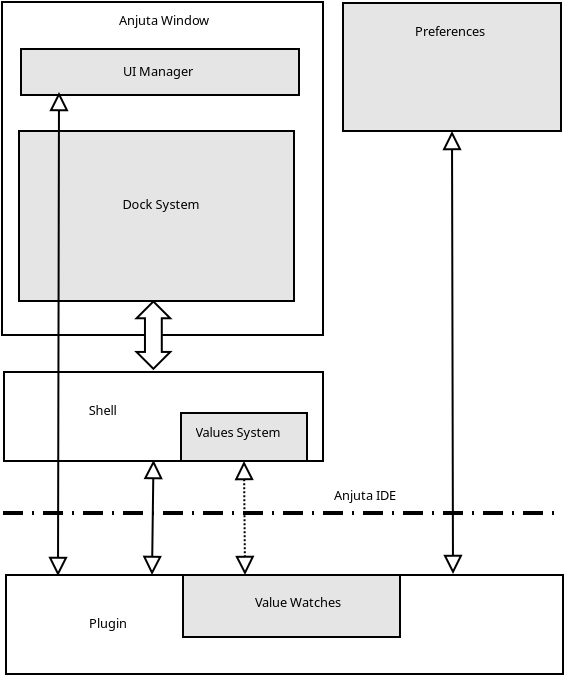 <?xml version="1.0" encoding="UTF-8"?>
<dia:diagram xmlns:dia="http://www.lysator.liu.se/~alla/dia/"><dia:layer name="Background" visible="true"><dia:object type="Standard - Box" version="0" id="O0"><dia:attribute name="obj_pos"><dia:point val="2,16.95"/></dia:attribute><dia:attribute name="obj_bb"><dia:rectangle val="1.95,16.9;18,21.45"/></dia:attribute><dia:attribute name="elem_corner"><dia:point val="2,16.95"/></dia:attribute><dia:attribute name="elem_width"><dia:real val="15.95"/></dia:attribute><dia:attribute name="elem_height"><dia:real val="4.45"/></dia:attribute><dia:attribute name="show_background"><dia:boolean val="true"/></dia:attribute></dia:object><dia:object type="Standard - Box" version="0" id="O1"><dia:attribute name="obj_pos"><dia:point val="10.85,19"/></dia:attribute><dia:attribute name="obj_bb"><dia:rectangle val="10.8,18.95;17.2,21.45"/></dia:attribute><dia:attribute name="elem_corner"><dia:point val="10.85,19"/></dia:attribute><dia:attribute name="elem_width"><dia:real val="6.3"/></dia:attribute><dia:attribute name="elem_height"><dia:real val="2.4"/></dia:attribute><dia:attribute name="inner_color"><dia:color val="#e5e5e5"/></dia:attribute><dia:attribute name="show_background"><dia:boolean val="true"/></dia:attribute></dia:object><dia:object type="Standard - Box" version="0" id="O2"><dia:attribute name="obj_pos"><dia:point val="18.95,-1.5"/></dia:attribute><dia:attribute name="obj_bb"><dia:rectangle val="18.9,-1.55;29.9,4.95"/></dia:attribute><dia:attribute name="elem_corner"><dia:point val="18.95,-1.5"/></dia:attribute><dia:attribute name="elem_width"><dia:real val="10.9"/></dia:attribute><dia:attribute name="elem_height"><dia:real val="6.4"/></dia:attribute><dia:attribute name="inner_color"><dia:color val="#e5e5e5"/></dia:attribute><dia:attribute name="show_background"><dia:boolean val="true"/></dia:attribute></dia:object><dia:object type="Standard - Box" version="0" id="O3"><dia:attribute name="obj_pos"><dia:point val="2.1,27.1"/></dia:attribute><dia:attribute name="obj_bb"><dia:rectangle val="2.05,27.05;30,32.1"/></dia:attribute><dia:attribute name="elem_corner"><dia:point val="2.1,27.1"/></dia:attribute><dia:attribute name="elem_width"><dia:real val="27.85"/></dia:attribute><dia:attribute name="elem_height"><dia:real val="4.95"/></dia:attribute><dia:attribute name="show_background"><dia:boolean val="true"/></dia:attribute></dia:object><dia:object type="Standard - Line" version="0" id="O4"><dia:attribute name="obj_pos"><dia:point val="9.475,21.35"/></dia:attribute><dia:attribute name="obj_bb"><dia:rectangle val="8.599,21.29;10.276,27.16"/></dia:attribute><dia:attribute name="conn_endpoints"><dia:point val="9.475,21.35"/><dia:point val="9.4,27.1"/></dia:attribute><dia:attribute name="numcp"><dia:int val="1"/></dia:attribute><dia:attribute name="start_arrow"><dia:enum val="2"/></dia:attribute><dia:attribute name="start_arrow_length"><dia:real val="0.8"/></dia:attribute><dia:attribute name="start_arrow_width"><dia:real val="0.8"/></dia:attribute><dia:attribute name="end_arrow"><dia:enum val="2"/></dia:attribute><dia:attribute name="end_arrow_length"><dia:real val="0.8"/></dia:attribute><dia:attribute name="end_arrow_width"><dia:real val="0.8"/></dia:attribute></dia:object><dia:object type="Standard - Line" version="0" id="O5"><dia:attribute name="obj_pos"><dia:point val="24.4,4.9"/></dia:attribute><dia:attribute name="obj_bb"><dia:rectangle val="23.6,4.848;25.25,27.102"/></dia:attribute><dia:attribute name="conn_endpoints"><dia:point val="24.4,4.9"/><dia:point val="24.45,27.05"/></dia:attribute><dia:attribute name="numcp"><dia:int val="1"/></dia:attribute><dia:attribute name="start_arrow"><dia:enum val="2"/></dia:attribute><dia:attribute name="start_arrow_length"><dia:real val="0.8"/></dia:attribute><dia:attribute name="start_arrow_width"><dia:real val="0.8"/></dia:attribute><dia:attribute name="end_arrow"><dia:enum val="2"/></dia:attribute><dia:attribute name="end_arrow_length"><dia:real val="0.8"/></dia:attribute><dia:attribute name="end_arrow_width"><dia:real val="0.8"/></dia:attribute><dia:connections><dia:connection handle="0" to="O2" connection="6"/></dia:connections></dia:object><dia:object type="Standard - Box" version="0" id="O6"><dia:attribute name="obj_pos"><dia:point val="10.95,27.1"/></dia:attribute><dia:attribute name="obj_bb"><dia:rectangle val="10.9,27.05;21.85,30.25"/></dia:attribute><dia:attribute name="elem_corner"><dia:point val="10.95,27.1"/></dia:attribute><dia:attribute name="elem_width"><dia:real val="10.85"/></dia:attribute><dia:attribute name="elem_height"><dia:real val="3.1"/></dia:attribute><dia:attribute name="inner_color"><dia:color val="#e5e5e5"/></dia:attribute><dia:attribute name="show_background"><dia:boolean val="true"/></dia:attribute></dia:object><dia:object type="Standard - Box" version="0" id="O7"><dia:attribute name="obj_pos"><dia:point val="1.9,-1.55"/></dia:attribute><dia:attribute name="obj_bb"><dia:rectangle val="1.85,-1.6;18,15.15"/></dia:attribute><dia:attribute name="elem_corner"><dia:point val="1.9,-1.55"/></dia:attribute><dia:attribute name="elem_width"><dia:real val="16.05"/></dia:attribute><dia:attribute name="elem_height"><dia:real val="16.65"/></dia:attribute><dia:attribute name="show_background"><dia:boolean val="true"/></dia:attribute></dia:object><dia:object type="Standard - Box" version="0" id="O8"><dia:attribute name="obj_pos"><dia:point val="2.75,4.9"/></dia:attribute><dia:attribute name="obj_bb"><dia:rectangle val="2.7,4.85;16.55,13.45"/></dia:attribute><dia:attribute name="elem_corner"><dia:point val="2.75,4.9"/></dia:attribute><dia:attribute name="elem_width"><dia:real val="13.75"/></dia:attribute><dia:attribute name="elem_height"><dia:real val="8.5"/></dia:attribute><dia:attribute name="inner_color"><dia:color val="#e5e5e5"/></dia:attribute><dia:attribute name="show_background"><dia:boolean val="true"/></dia:attribute></dia:object><dia:object type="Standard - Box" version="0" id="O9"><dia:attribute name="obj_pos"><dia:point val="2.85,0.8"/></dia:attribute><dia:attribute name="obj_bb"><dia:rectangle val="2.8,0.75;16.8,3.15"/></dia:attribute><dia:attribute name="elem_corner"><dia:point val="2.85,0.8"/></dia:attribute><dia:attribute name="elem_width"><dia:real val="13.9"/></dia:attribute><dia:attribute name="elem_height"><dia:real val="2.3"/></dia:attribute><dia:attribute name="inner_color"><dia:color val="#e5e5e5"/></dia:attribute><dia:attribute name="show_background"><dia:boolean val="true"/></dia:attribute></dia:object><dia:object type="Standard - Line" version="0" id="O10"><dia:attribute name="obj_pos"><dia:point val="14,21.4"/></dia:attribute><dia:attribute name="obj_bb"><dia:rectangle val="13.2,21.343;14.85,27.157"/></dia:attribute><dia:attribute name="conn_endpoints"><dia:point val="14,21.4"/><dia:point val="14.05,27.1"/></dia:attribute><dia:attribute name="numcp"><dia:int val="1"/></dia:attribute><dia:attribute name="line_style"><dia:enum val="4"/></dia:attribute><dia:attribute name="start_arrow"><dia:enum val="2"/></dia:attribute><dia:attribute name="start_arrow_length"><dia:real val="0.8"/></dia:attribute><dia:attribute name="start_arrow_width"><dia:real val="0.8"/></dia:attribute><dia:attribute name="end_arrow"><dia:enum val="2"/></dia:attribute><dia:attribute name="end_arrow_length"><dia:real val="0.8"/></dia:attribute><dia:attribute name="end_arrow_width"><dia:real val="0.8"/></dia:attribute><dia:connections><dia:connection handle="0" to="O1" connection="6"/></dia:connections></dia:object><dia:object type="Standard - Text" version="0" id="O11"><dia:attribute name="obj_pos"><dia:point val="6.95,19.1"/></dia:attribute><dia:attribute name="obj_bb"><dia:rectangle val="6.25,18.429;7.671,19.492"/></dia:attribute><dia:attribute name="text"><dia:composite type="text"><dia:attribute name="string"><dia:string>#Shell#</dia:string></dia:attribute><dia:attribute name="font"><dia:font family="sans" style="0" name="Courier"/></dia:attribute><dia:attribute name="height"><dia:real val="0.8"/></dia:attribute><dia:attribute name="pos"><dia:point val="6.95,19.1"/></dia:attribute><dia:attribute name="color"><dia:color val="#000000"/></dia:attribute><dia:attribute name="alignment"><dia:enum val="1"/></dia:attribute></dia:composite></dia:attribute></dia:object><dia:object type="Standard - Text" version="0" id="O12"><dia:attribute name="obj_pos"><dia:point val="9.85,8.8"/></dia:attribute><dia:attribute name="obj_bb"><dia:rectangle val="8.075,8.129;11.646,9.193"/></dia:attribute><dia:attribute name="text"><dia:composite type="text"><dia:attribute name="string"><dia:string>#Dock System#</dia:string></dia:attribute><dia:attribute name="font"><dia:font family="sans" style="0" name="Courier"/></dia:attribute><dia:attribute name="height"><dia:real val="0.8"/></dia:attribute><dia:attribute name="pos"><dia:point val="9.85,8.8"/></dia:attribute><dia:attribute name="color"><dia:color val="#000000"/></dia:attribute><dia:attribute name="alignment"><dia:enum val="1"/></dia:attribute></dia:composite></dia:attribute></dia:object><dia:object type="Standard - Text" version="0" id="O13"><dia:attribute name="obj_pos"><dia:point val="10,-0.4"/></dia:attribute><dia:attribute name="obj_bb"><dia:rectangle val="7.95,-1.071;12.071,-0.007"/></dia:attribute><dia:attribute name="text"><dia:composite type="text"><dia:attribute name="string"><dia:string>#Anjuta Window#</dia:string></dia:attribute><dia:attribute name="font"><dia:font family="sans" style="0" name="Courier"/></dia:attribute><dia:attribute name="height"><dia:real val="0.8"/></dia:attribute><dia:attribute name="pos"><dia:point val="10,-0.4"/></dia:attribute><dia:attribute name="color"><dia:color val="#000000"/></dia:attribute><dia:attribute name="alignment"><dia:enum val="1"/></dia:attribute></dia:composite></dia:attribute></dia:object><dia:object type="Standard - Text" version="0" id="O14"><dia:attribute name="obj_pos"><dia:point val="9.7,2.15"/></dia:attribute><dia:attribute name="obj_bb"><dia:rectangle val="8.1,1.479;11.321,2.542"/></dia:attribute><dia:attribute name="text"><dia:composite type="text"><dia:attribute name="string"><dia:string>#UI Manager#</dia:string></dia:attribute><dia:attribute name="font"><dia:font family="sans" style="0" name="Courier"/></dia:attribute><dia:attribute name="height"><dia:real val="0.8"/></dia:attribute><dia:attribute name="pos"><dia:point val="9.7,2.15"/></dia:attribute><dia:attribute name="color"><dia:color val="#000000"/></dia:attribute><dia:attribute name="alignment"><dia:enum val="1"/></dia:attribute></dia:composite></dia:attribute></dia:object><dia:object type="Standard - Text" version="0" id="O15"><dia:attribute name="obj_pos"><dia:point val="13.7,20.2"/></dia:attribute><dia:attribute name="obj_bb"><dia:rectangle val="11.675,19.529;15.746,20.593"/></dia:attribute><dia:attribute name="text"><dia:composite type="text"><dia:attribute name="string"><dia:string>#Values System#</dia:string></dia:attribute><dia:attribute name="font"><dia:font family="sans" style="0" name="Courier"/></dia:attribute><dia:attribute name="height"><dia:real val="0.8"/></dia:attribute><dia:attribute name="pos"><dia:point val="13.7,20.2"/></dia:attribute><dia:attribute name="color"><dia:color val="#000000"/></dia:attribute><dia:attribute name="alignment"><dia:enum val="1"/></dia:attribute></dia:composite></dia:attribute></dia:object><dia:object type="Standard - Text" version="0" id="O16"><dia:attribute name="obj_pos"><dia:point val="24.3,0.15"/></dia:attribute><dia:attribute name="obj_bb"><dia:rectangle val="22.65,-0.521;25.971,0.542"/></dia:attribute><dia:attribute name="text"><dia:composite type="text"><dia:attribute name="string"><dia:string>#Preferences#</dia:string></dia:attribute><dia:attribute name="font"><dia:font family="sans" style="0" name="Courier"/></dia:attribute><dia:attribute name="height"><dia:real val="0.8"/></dia:attribute><dia:attribute name="pos"><dia:point val="24.3,0.15"/></dia:attribute><dia:attribute name="color"><dia:color val="#000000"/></dia:attribute><dia:attribute name="alignment"><dia:enum val="1"/></dia:attribute></dia:composite></dia:attribute></dia:object><dia:object type="Standard - Text" version="0" id="O17"><dia:attribute name="obj_pos"><dia:point val="7.2,29.75"/></dia:attribute><dia:attribute name="obj_bb"><dia:rectangle val="6.325,29.079;8.096,30.142"/></dia:attribute><dia:attribute name="text"><dia:composite type="text"><dia:attribute name="string"><dia:string>#Plugin#</dia:string></dia:attribute><dia:attribute name="font"><dia:font family="sans" style="0" name="Courier"/></dia:attribute><dia:attribute name="height"><dia:real val="0.8"/></dia:attribute><dia:attribute name="pos"><dia:point val="7.2,29.75"/></dia:attribute><dia:attribute name="color"><dia:color val="#000000"/></dia:attribute><dia:attribute name="alignment"><dia:enum val="1"/></dia:attribute></dia:composite></dia:attribute></dia:object><dia:object type="Standard - Text" version="0" id="O18"><dia:attribute name="obj_pos"><dia:point val="16.7,28.7"/></dia:attribute><dia:attribute name="obj_bb"><dia:rectangle val="14.65,28.029;18.771,29.093"/></dia:attribute><dia:attribute name="text"><dia:composite type="text"><dia:attribute name="string"><dia:string>#Value Watches#</dia:string></dia:attribute><dia:attribute name="font"><dia:font family="sans" style="0" name="Courier"/></dia:attribute><dia:attribute name="height"><dia:real val="0.8"/></dia:attribute><dia:attribute name="pos"><dia:point val="16.7,28.7"/></dia:attribute><dia:attribute name="color"><dia:color val="#000000"/></dia:attribute><dia:attribute name="alignment"><dia:enum val="1"/></dia:attribute></dia:composite></dia:attribute></dia:object><dia:object type="Standard - Line" version="0" id="O19"><dia:attribute name="obj_pos"><dia:point val="4.75,2.95"/></dia:attribute><dia:attribute name="obj_bb"><dia:rectangle val="3.9,2.898;5.55,27.202"/></dia:attribute><dia:attribute name="conn_endpoints"><dia:point val="4.75,2.95"/><dia:point val="4.7,27.15"/></dia:attribute><dia:attribute name="numcp"><dia:int val="1"/></dia:attribute><dia:attribute name="start_arrow"><dia:enum val="2"/></dia:attribute><dia:attribute name="start_arrow_length"><dia:real val="0.8"/></dia:attribute><dia:attribute name="start_arrow_width"><dia:real val="0.8"/></dia:attribute><dia:attribute name="end_arrow"><dia:enum val="2"/></dia:attribute><dia:attribute name="end_arrow_length"><dia:real val="0.8"/></dia:attribute><dia:attribute name="end_arrow_width"><dia:real val="0.8"/></dia:attribute></dia:object><dia:object type="Geometric - Up-Down Arrow" version="0" id="O20"><dia:attribute name="obj_pos"><dia:point val="8.627,13.423"/></dia:attribute><dia:attribute name="obj_bb"><dia:rectangle val="8.506,13.352;10.431,16.861"/></dia:attribute><dia:attribute name="elem_corner"><dia:point val="8.627,13.423"/></dia:attribute><dia:attribute name="elem_width"><dia:real val="1.684"/></dia:attribute><dia:attribute name="elem_height"><dia:real val="3.367"/></dia:attribute><dia:attribute name="show_background"><dia:boolean val="true"/></dia:attribute><dia:attribute name="flip_horizontal"><dia:boolean val="false"/></dia:attribute><dia:attribute name="flip_vertical"><dia:boolean val="false"/></dia:attribute><dia:attribute name="padding"><dia:real val="0.354"/></dia:attribute></dia:object><dia:object type="Standard - Line" version="0" id="O21"><dia:attribute name="obj_pos"><dia:point val="1.95,24"/></dia:attribute><dia:attribute name="obj_bb"><dia:rectangle val="1.85,23.9;30.05,24.1"/></dia:attribute><dia:attribute name="conn_endpoints"><dia:point val="1.95,24"/><dia:point val="29.95,24"/></dia:attribute><dia:attribute name="numcp"><dia:int val="1"/></dia:attribute><dia:attribute name="line_width"><dia:real val="0.2"/></dia:attribute><dia:attribute name="line_style"><dia:enum val="2"/></dia:attribute><dia:attribute name="dashlength"><dia:real val="1"/></dia:attribute></dia:object><dia:object type="Standard - Text" version="0" id="O22"><dia:attribute name="obj_pos"><dia:point val="20.05,23.35"/></dia:attribute><dia:attribute name="obj_bb"><dia:rectangle val="18.579,22.679;21.5,23.742"/></dia:attribute><dia:attribute name="text"><dia:composite type="text"><dia:attribute name="string"><dia:string>#Anjuta IDE#</dia:string></dia:attribute><dia:attribute name="font"><dia:font family="sans" style="0" name="Courier"/></dia:attribute><dia:attribute name="height"><dia:real val="0.8"/></dia:attribute><dia:attribute name="pos"><dia:point val="20.05,23.35"/></dia:attribute><dia:attribute name="color"><dia:color val="#000000"/></dia:attribute><dia:attribute name="alignment"><dia:enum val="1"/></dia:attribute></dia:composite></dia:attribute></dia:object></dia:layer></dia:diagram>
